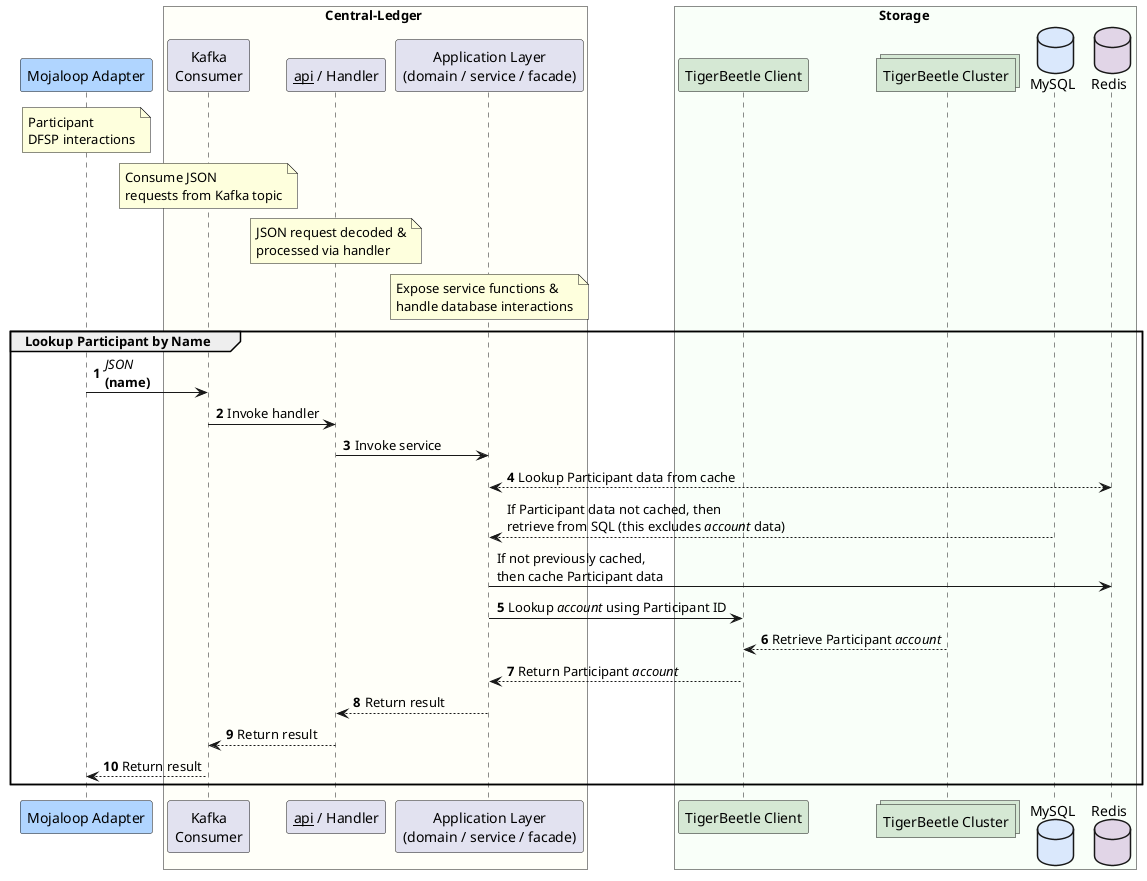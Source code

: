 @startuml

participant "Mojaloop Adapter" as dfsp #B0D5FF
note over dfsp
    Participant
    DFSP interactions
end note

box Central-Ledger #FFFFF9
    participant "Kafka\nConsumer" as cl_consume_kafka
        participant "__api__ / Handler" as cl_handler
        participant "Application Layer\n(domain / service / facade)" as cl_domain

        note over cl_consume_kafka
            Consume JSON
            requests from Kafka topic
        end note
    
        note over cl_handler
            JSON request decoded &
            processed via handler
        end note
    
        note over cl_domain
            Expose service functions &
            handle database interactions
        end note
end box

box Storage #F9FFF9
	Participant "TigerBeetle Client" as tb_client #D5E8D4
    collections "TigerBeetle Cluster" as tb_nodes #D5E8D4
	database "MySQL" as cl_db #DAE8FC
	database "Redis" as redis_cache #E1D5E7
end box

autonumber
group Lookup Participant by Name
    dfsp -> cl_consume_kafka : //JSON// \n**(name)**
    cl_consume_kafka -> cl_handler : Invoke handler
    cl_handler -> cl_domain : Invoke service
    cl_domain <--> redis_cache : Lookup Participant data from cache
    autonumber stop
    cl_domain <-- cl_db : If Participant data not cached, then \nretrieve from SQL (this excludes //account// data)
    cl_domain -> redis_cache : If not previously cached, \nthen cache Participant data
    autonumber resume
    cl_domain -> tb_client : Lookup //account// using Participant ID
    tb_client <-- tb_nodes : Retrieve Participant //account//
    tb_client --> cl_domain : Return Participant //account//
    cl_domain --> cl_handler : Return result
    cl_handler --> cl_consume_kafka : Return result
    cl_consume_kafka --> dfsp : Return result
end

@enduml
